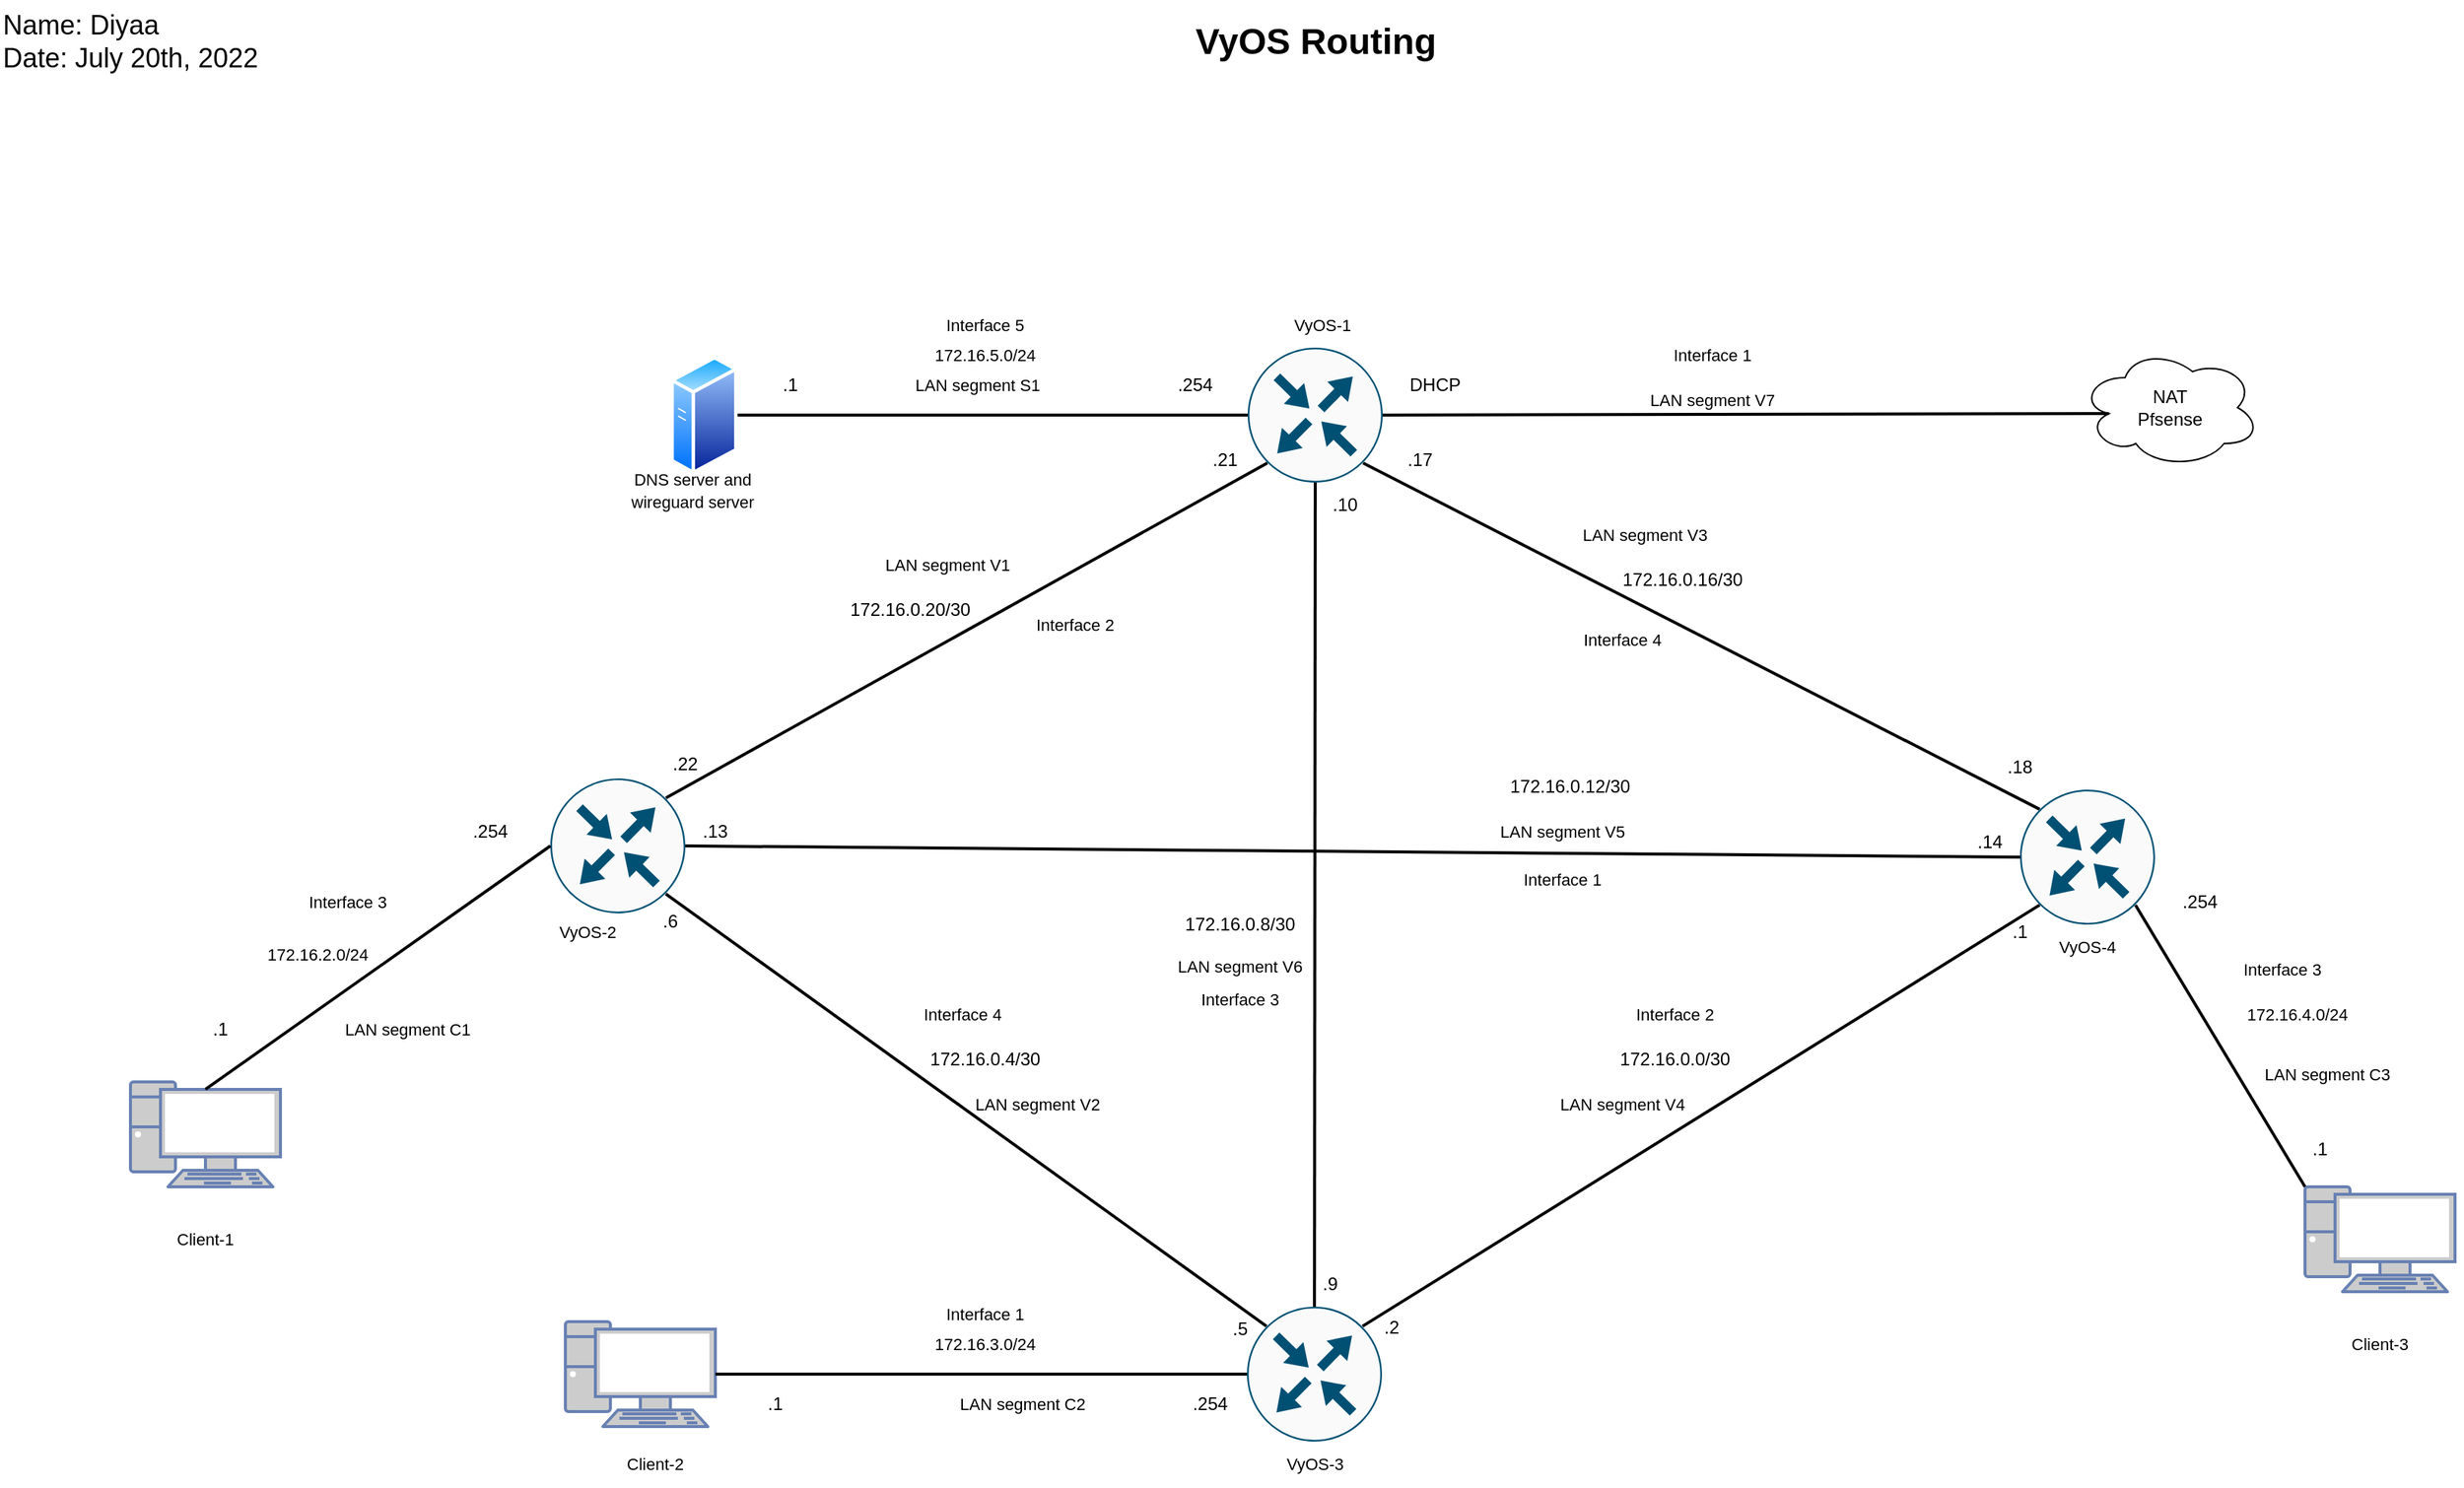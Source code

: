 <mxfile version="24.7.5">
  <diagram name="Network Diagram" id="c37626ed-c26b-45fb-9056-f9ebc6bb27b6">
    <mxGraphModel dx="3068" dy="838" grid="0" gridSize="10" guides="1" tooltips="1" connect="1" arrows="0" fold="1" page="1" pageScale="1" pageWidth="1700" pageHeight="1100" background="none" math="0" shadow="0">
      <root>
        <mxCell id="0" />
        <mxCell id="1" parent="0" />
        <mxCell id="7GmhwYAQH2Y-s8qYgvo9-5" value="" style="endArrow=none;html=1;rounded=0;entryX=0.145;entryY=0.855;entryDx=0;entryDy=0;exitX=0.856;exitY=0.145;exitDx=0;exitDy=0;entryPerimeter=0;exitPerimeter=0;strokeWidth=2;" parent="1" source="7GmhwYAQH2Y-s8qYgvo9-38" target="7GmhwYAQH2Y-s8qYgvo9-37" edge="1">
          <mxGeometry x="0.074" y="-57" width="50" height="50" relative="1" as="geometry">
            <mxPoint x="-1120" y="466" as="sourcePoint" />
            <mxPoint x="-1120" y="521" as="targetPoint" />
            <mxPoint as="offset" />
          </mxGeometry>
        </mxCell>
        <mxCell id="7GmhwYAQH2Y-s8qYgvo9-6" value="" style="endArrow=none;html=1;rounded=0;exitX=0.855;exitY=0.856;exitDx=0;exitDy=0;entryX=0.145;entryY=0.145;entryDx=0;entryDy=0;exitPerimeter=0;entryPerimeter=0;strokeWidth=2;" parent="1" source="7GmhwYAQH2Y-s8qYgvo9-38" target="7GmhwYAQH2Y-s8qYgvo9-39" edge="1">
          <mxGeometry width="50" height="50" relative="1" as="geometry">
            <mxPoint x="-830" y="626" as="sourcePoint" />
            <mxPoint x="-780" y="576" as="targetPoint" />
          </mxGeometry>
        </mxCell>
        <mxCell id="7GmhwYAQH2Y-s8qYgvo9-7" value="" style="endArrow=none;html=1;rounded=0;entryX=0.855;entryY=0.856;entryDx=0;entryDy=0;exitX=0.145;exitY=0.145;exitDx=0;exitDy=0;entryPerimeter=0;exitPerimeter=0;strokeWidth=2;" parent="1" source="7GmhwYAQH2Y-s8qYgvo9-40" target="7GmhwYAQH2Y-s8qYgvo9-37" edge="1">
          <mxGeometry width="50" height="50" relative="1" as="geometry">
            <mxPoint x="-830" y="626" as="sourcePoint" />
            <mxPoint x="-780" y="576" as="targetPoint" />
          </mxGeometry>
        </mxCell>
        <mxCell id="7GmhwYAQH2Y-s8qYgvo9-8" value="" style="endArrow=none;html=1;rounded=0;entryX=0.145;entryY=0.855;entryDx=0;entryDy=0;exitX=0.856;exitY=0.145;exitDx=0;exitDy=0;exitPerimeter=0;entryPerimeter=0;strokeWidth=2;" parent="1" source="7GmhwYAQH2Y-s8qYgvo9-39" target="7GmhwYAQH2Y-s8qYgvo9-40" edge="1">
          <mxGeometry width="50" height="50" relative="1" as="geometry">
            <mxPoint x="-830" y="626" as="sourcePoint" />
            <mxPoint x="-780" y="576" as="targetPoint" />
          </mxGeometry>
        </mxCell>
        <mxCell id="7GmhwYAQH2Y-s8qYgvo9-9" value="" style="endArrow=none;html=1;rounded=0;exitX=0.5;exitY=0;exitDx=0;exitDy=0;entryX=0.5;entryY=1;entryDx=0;entryDy=0;entryPerimeter=0;exitPerimeter=0;strokeWidth=2;" parent="1" source="7GmhwYAQH2Y-s8qYgvo9-39" target="7GmhwYAQH2Y-s8qYgvo9-37" edge="1">
          <mxGeometry x="0.018" y="-30" width="50" height="50" relative="1" as="geometry">
            <mxPoint x="-770" y="626" as="sourcePoint" />
            <mxPoint x="-720" y="576" as="targetPoint" />
            <mxPoint as="offset" />
          </mxGeometry>
        </mxCell>
        <mxCell id="7GmhwYAQH2Y-s8qYgvo9-10" value="" style="endArrow=none;html=1;rounded=0;exitX=1;exitY=0.5;exitDx=0;exitDy=0;entryX=0;entryY=0.5;entryDx=0;entryDy=0;exitPerimeter=0;entryPerimeter=0;strokeWidth=2;" parent="1" source="7GmhwYAQH2Y-s8qYgvo9-38" target="7GmhwYAQH2Y-s8qYgvo9-40" edge="1">
          <mxGeometry x="0.139" y="5" width="50" height="50" relative="1" as="geometry">
            <mxPoint x="-770" y="626" as="sourcePoint" />
            <mxPoint x="-720" y="576" as="targetPoint" />
            <mxPoint as="offset" />
          </mxGeometry>
        </mxCell>
        <mxCell id="7GmhwYAQH2Y-s8qYgvo9-14" value="NAT&lt;br&gt;Pfsense" style="ellipse;shape=cloud;whiteSpace=wrap;html=1;" parent="1" vertex="1">
          <mxGeometry x="-300" y="246" width="120" height="80" as="geometry" />
        </mxCell>
        <mxCell id="7GmhwYAQH2Y-s8qYgvo9-15" value="" style="endArrow=none;html=1;rounded=0;entryX=1;entryY=0.5;entryDx=0;entryDy=0;exitX=0.16;exitY=0.55;exitDx=0;exitDy=0;exitPerimeter=0;entryPerimeter=0;strokeWidth=2;" parent="1" source="7GmhwYAQH2Y-s8qYgvo9-14" target="7GmhwYAQH2Y-s8qYgvo9-37" edge="1">
          <mxGeometry width="50" height="50" relative="1" as="geometry">
            <mxPoint x="-700" y="536" as="sourcePoint" />
            <mxPoint x="-650" y="486" as="targetPoint" />
          </mxGeometry>
        </mxCell>
        <mxCell id="7GmhwYAQH2Y-s8qYgvo9-17" value="172.16.0.0/30" style="text;html=1;strokeColor=none;fillColor=none;align=center;verticalAlign=middle;whiteSpace=wrap;rounded=0;" parent="1" vertex="1">
          <mxGeometry x="-600" y="706" width="60" height="30" as="geometry" />
        </mxCell>
        <mxCell id="7GmhwYAQH2Y-s8qYgvo9-18" value=".1" style="text;html=1;strokeColor=none;fillColor=none;align=center;verticalAlign=middle;whiteSpace=wrap;rounded=0;" parent="1" vertex="1">
          <mxGeometry x="-370" y="621" width="60" height="30" as="geometry" />
        </mxCell>
        <mxCell id="7GmhwYAQH2Y-s8qYgvo9-19" value=".2" style="text;html=1;strokeColor=none;fillColor=none;align=center;verticalAlign=middle;whiteSpace=wrap;rounded=0;" parent="1" vertex="1">
          <mxGeometry x="-789.5" y="885" width="60" height="30" as="geometry" />
        </mxCell>
        <mxCell id="7GmhwYAQH2Y-s8qYgvo9-20" value="172.16.0.4/30" style="text;html=1;strokeColor=none;fillColor=none;align=center;verticalAlign=middle;whiteSpace=wrap;rounded=0;" parent="1" vertex="1">
          <mxGeometry x="-1060" y="706" width="60" height="30" as="geometry" />
        </mxCell>
        <mxCell id="7GmhwYAQH2Y-s8qYgvo9-21" value="172.16.0.8/30" style="text;html=1;strokeColor=none;fillColor=none;align=center;verticalAlign=middle;whiteSpace=wrap;rounded=0;" parent="1" vertex="1">
          <mxGeometry x="-890.5" y="616" width="60" height="30" as="geometry" />
        </mxCell>
        <mxCell id="7GmhwYAQH2Y-s8qYgvo9-22" value="172.16.0.12/30" style="text;html=1;strokeColor=none;fillColor=none;align=center;verticalAlign=middle;whiteSpace=wrap;rounded=0;" parent="1" vertex="1">
          <mxGeometry x="-670" y="523.5" width="60" height="30" as="geometry" />
        </mxCell>
        <mxCell id="7GmhwYAQH2Y-s8qYgvo9-23" value="172.16.0.16/30" style="text;html=1;strokeColor=none;fillColor=none;align=center;verticalAlign=middle;whiteSpace=wrap;rounded=0;" parent="1" vertex="1">
          <mxGeometry x="-595" y="386" width="60" height="30" as="geometry" />
        </mxCell>
        <mxCell id="7GmhwYAQH2Y-s8qYgvo9-24" value="172.16.0.20/30" style="text;html=1;strokeColor=none;fillColor=none;align=center;verticalAlign=middle;whiteSpace=wrap;rounded=0;" parent="1" vertex="1">
          <mxGeometry x="-1110" y="406" width="60" height="30" as="geometry" />
        </mxCell>
        <mxCell id="7GmhwYAQH2Y-s8qYgvo9-25" value="DHCP" style="text;html=1;strokeColor=none;fillColor=none;align=center;verticalAlign=middle;whiteSpace=wrap;rounded=0;" parent="1" vertex="1">
          <mxGeometry x="-760" y="256" width="60" height="30" as="geometry" />
        </mxCell>
        <mxCell id="7GmhwYAQH2Y-s8qYgvo9-26" value=".5" style="text;html=1;strokeColor=none;fillColor=none;align=center;verticalAlign=middle;whiteSpace=wrap;rounded=0;" parent="1" vertex="1">
          <mxGeometry x="-890.5" y="886" width="60" height="30" as="geometry" />
        </mxCell>
        <mxCell id="7GmhwYAQH2Y-s8qYgvo9-27" value=".6" style="text;html=1;strokeColor=none;fillColor=none;align=center;verticalAlign=middle;whiteSpace=wrap;rounded=0;" parent="1" vertex="1">
          <mxGeometry x="-1270" y="613.5" width="60" height="30" as="geometry" />
        </mxCell>
        <mxCell id="7GmhwYAQH2Y-s8qYgvo9-28" value=".9" style="text;html=1;strokeColor=none;fillColor=none;align=center;verticalAlign=middle;whiteSpace=wrap;rounded=0;" parent="1" vertex="1">
          <mxGeometry x="-830.5" y="856" width="60" height="30" as="geometry" />
        </mxCell>
        <mxCell id="7GmhwYAQH2Y-s8qYgvo9-29" value=".10" style="text;html=1;strokeColor=none;fillColor=none;align=center;verticalAlign=middle;whiteSpace=wrap;rounded=0;" parent="1" vertex="1">
          <mxGeometry x="-820" y="336" width="60" height="30" as="geometry" />
        </mxCell>
        <mxCell id="7GmhwYAQH2Y-s8qYgvo9-30" value=".13" style="text;html=1;strokeColor=none;fillColor=none;align=center;verticalAlign=middle;whiteSpace=wrap;rounded=0;" parent="1" vertex="1">
          <mxGeometry x="-1240" y="553.5" width="60" height="30" as="geometry" />
        </mxCell>
        <mxCell id="7GmhwYAQH2Y-s8qYgvo9-31" value=".14" style="text;html=1;strokeColor=none;fillColor=none;align=center;verticalAlign=middle;whiteSpace=wrap;rounded=0;" parent="1" vertex="1">
          <mxGeometry x="-390" y="561" width="60" height="30" as="geometry" />
        </mxCell>
        <mxCell id="7GmhwYAQH2Y-s8qYgvo9-32" value=".17" style="text;html=1;strokeColor=none;fillColor=none;align=center;verticalAlign=middle;whiteSpace=wrap;rounded=0;" parent="1" vertex="1">
          <mxGeometry x="-770" y="306" width="60" height="30" as="geometry" />
        </mxCell>
        <mxCell id="7GmhwYAQH2Y-s8qYgvo9-33" value=".18" style="text;html=1;strokeColor=none;fillColor=none;align=center;verticalAlign=middle;whiteSpace=wrap;rounded=0;" parent="1" vertex="1">
          <mxGeometry x="-370" y="511" width="60" height="30" as="geometry" />
        </mxCell>
        <mxCell id="7GmhwYAQH2Y-s8qYgvo9-34" value=".21" style="text;html=1;strokeColor=none;fillColor=none;align=center;verticalAlign=middle;whiteSpace=wrap;rounded=0;" parent="1" vertex="1">
          <mxGeometry x="-900" y="306" width="60" height="30" as="geometry" />
        </mxCell>
        <mxCell id="7GmhwYAQH2Y-s8qYgvo9-35" value=".22" style="text;html=1;strokeColor=none;fillColor=none;align=center;verticalAlign=middle;whiteSpace=wrap;rounded=0;" parent="1" vertex="1">
          <mxGeometry x="-1260" y="508.5" width="60" height="30" as="geometry" />
        </mxCell>
        <mxCell id="7GmhwYAQH2Y-s8qYgvo9-37" value="" style="sketch=0;points=[[0.5,0,0],[1,0.5,0],[0.5,1,0],[0,0.5,0],[0.145,0.145,0],[0.856,0.145,0],[0.855,0.856,0],[0.145,0.855,0]];verticalLabelPosition=middle;html=1;verticalAlign=middle;aspect=fixed;align=center;pointerEvents=1;shape=mxgraph.cisco19.rect;prIcon=router;fillColor=#FAFAFA;strokeColor=#005073;horizontal=1;labelPosition=center;fontColor=#FF0000;fontSize=18;" parent="1" vertex="1">
          <mxGeometry x="-855" y="246" width="90" height="90" as="geometry" />
        </mxCell>
        <mxCell id="7GmhwYAQH2Y-s8qYgvo9-38" value="" style="sketch=0;points=[[0.5,0,0],[1,0.5,0],[0.5,1,0],[0,0.5,0],[0.145,0.145,0],[0.856,0.145,0],[0.855,0.856,0],[0.145,0.855,0]];verticalLabelPosition=middle;html=1;verticalAlign=middle;aspect=fixed;align=center;pointerEvents=1;shape=mxgraph.cisco19.rect;prIcon=router;fillColor=#FAFAFA;strokeColor=#005073;horizontal=1;labelPosition=center;fontColor=#FF0000;fontSize=18;" parent="1" vertex="1">
          <mxGeometry x="-1320" y="533.5" width="90" height="90" as="geometry" />
        </mxCell>
        <mxCell id="7GmhwYAQH2Y-s8qYgvo9-39" value="" style="sketch=0;points=[[0.5,0,0],[1,0.5,0],[0.5,1,0],[0,0.5,0],[0.145,0.145,0],[0.856,0.145,0],[0.855,0.856,0],[0.145,0.855,0]];verticalLabelPosition=middle;html=1;verticalAlign=middle;aspect=fixed;align=center;pointerEvents=1;shape=mxgraph.cisco19.rect;prIcon=router;fillColor=#FAFAFA;strokeColor=#005073;horizontal=1;labelPosition=center;fontColor=#FF0000;fontSize=18;" parent="1" vertex="1">
          <mxGeometry x="-855.5" y="886" width="90" height="90" as="geometry" />
        </mxCell>
        <mxCell id="7GmhwYAQH2Y-s8qYgvo9-40" value="" style="sketch=0;points=[[0.5,0,0],[1,0.5,0],[0.5,1,0],[0,0.5,0],[0.145,0.145,0],[0.856,0.145,0],[0.855,0.856,0],[0.145,0.855,0]];verticalLabelPosition=middle;html=1;verticalAlign=middle;aspect=fixed;align=center;pointerEvents=1;shape=mxgraph.cisco19.rect;prIcon=router;fillColor=#FAFAFA;strokeColor=#005073;horizontal=1;labelPosition=center;fontColor=#FF0000;fontSize=18;" parent="1" vertex="1">
          <mxGeometry x="-340" y="541" width="90" height="90" as="geometry" />
        </mxCell>
        <mxCell id="7GmhwYAQH2Y-s8qYgvo9-42" value="" style="fontColor=#0066CC;verticalAlign=top;verticalLabelPosition=bottom;labelPosition=center;align=center;html=1;outlineConnect=0;fillColor=#CCCCCC;strokeColor=#6881B3;gradientColor=none;gradientDirection=north;strokeWidth=2;shape=mxgraph.networks.pc;fontSize=18;" parent="1" vertex="1">
          <mxGeometry x="-1600" y="736" width="100" height="70" as="geometry" />
        </mxCell>
        <mxCell id="7GmhwYAQH2Y-s8qYgvo9-43" value="" style="fontColor=#0066CC;verticalAlign=top;verticalLabelPosition=bottom;labelPosition=center;align=center;html=1;outlineConnect=0;fillColor=#CCCCCC;strokeColor=#6881B3;gradientColor=none;gradientDirection=north;strokeWidth=2;shape=mxgraph.networks.pc;fontSize=18;" parent="1" vertex="1">
          <mxGeometry x="-1310" y="896" width="100" height="70" as="geometry" />
        </mxCell>
        <mxCell id="7GmhwYAQH2Y-s8qYgvo9-44" value="" style="fontColor=#0066CC;verticalAlign=top;verticalLabelPosition=bottom;labelPosition=center;align=center;html=1;outlineConnect=0;fillColor=#CCCCCC;strokeColor=#6881B3;gradientColor=none;gradientDirection=north;strokeWidth=2;shape=mxgraph.networks.pc;fontSize=18;" parent="1" vertex="1">
          <mxGeometry x="-150" y="806" width="100" height="70" as="geometry" />
        </mxCell>
        <mxCell id="7GmhwYAQH2Y-s8qYgvo9-46" value="" style="aspect=fixed;perimeter=ellipsePerimeter;html=1;align=center;shadow=0;dashed=0;spacingTop=3;image;image=img/lib/active_directory/generic_server.svg;fontSize=18;fontColor=#FF0000;" parent="1" vertex="1">
          <mxGeometry x="-1240" y="251" width="44.8" height="80" as="geometry" />
        </mxCell>
        <mxCell id="7GmhwYAQH2Y-s8qYgvo9-47" value="" style="endArrow=none;html=1;rounded=0;fontSize=18;fontColor=#FF0000;entryX=0;entryY=0.5;entryDx=0;entryDy=0;entryPerimeter=0;exitX=1;exitY=0.5;exitDx=0;exitDy=0;strokeWidth=2;" parent="1" source="7GmhwYAQH2Y-s8qYgvo9-46" target="7GmhwYAQH2Y-s8qYgvo9-37" edge="1">
          <mxGeometry width="50" height="50" relative="1" as="geometry">
            <mxPoint x="-1020" y="266" as="sourcePoint" />
            <mxPoint x="-970" y="216" as="targetPoint" />
          </mxGeometry>
        </mxCell>
        <mxCell id="7GmhwYAQH2Y-s8qYgvo9-49" value="&lt;span style=&quot;font-size: 11px;&quot;&gt;LAN segment V7&lt;/span&gt;" style="text;html=1;strokeColor=none;fillColor=none;align=center;verticalAlign=middle;whiteSpace=wrap;rounded=0;" parent="1" vertex="1">
          <mxGeometry x="-600" y="266" width="110" height="30" as="geometry" />
        </mxCell>
        <mxCell id="7GmhwYAQH2Y-s8qYgvo9-50" value="&lt;span style=&quot;font-size: 11px;&quot;&gt;LAN segment V3&lt;/span&gt;" style="text;html=1;strokeColor=none;fillColor=none;align=center;verticalAlign=middle;whiteSpace=wrap;rounded=0;" parent="1" vertex="1">
          <mxGeometry x="-645" y="356" width="110" height="30" as="geometry" />
        </mxCell>
        <mxCell id="7GmhwYAQH2Y-s8qYgvo9-51" value="&lt;span style=&quot;font-size: 11px;&quot;&gt;LAN segment V1&lt;/span&gt;" style="text;html=1;strokeColor=none;fillColor=none;align=center;verticalAlign=middle;whiteSpace=wrap;rounded=0;" parent="1" vertex="1">
          <mxGeometry x="-1110" y="376" width="110" height="30" as="geometry" />
        </mxCell>
        <mxCell id="7GmhwYAQH2Y-s8qYgvo9-53" value="&lt;span style=&quot;font-size: 11px;&quot;&gt;LAN segment V4&lt;/span&gt;" style="text;html=1;strokeColor=none;fillColor=none;align=center;verticalAlign=middle;whiteSpace=wrap;rounded=0;" parent="1" vertex="1">
          <mxGeometry x="-660" y="736" width="110" height="30" as="geometry" />
        </mxCell>
        <mxCell id="7GmhwYAQH2Y-s8qYgvo9-54" value="&lt;span style=&quot;font-size: 11px;&quot;&gt;LAN segment V2&lt;/span&gt;" style="text;html=1;strokeColor=none;fillColor=none;align=center;verticalAlign=middle;whiteSpace=wrap;rounded=0;" parent="1" vertex="1">
          <mxGeometry x="-1050" y="736" width="110" height="30" as="geometry" />
        </mxCell>
        <mxCell id="7GmhwYAQH2Y-s8qYgvo9-55" value="&lt;span style=&quot;font-size: 11px;&quot;&gt;LAN segment V6&lt;/span&gt;" style="text;html=1;strokeColor=none;fillColor=none;align=center;verticalAlign=middle;whiteSpace=wrap;rounded=0;" parent="1" vertex="1">
          <mxGeometry x="-915.5" y="643.5" width="110" height="30" as="geometry" />
        </mxCell>
        <mxCell id="7GmhwYAQH2Y-s8qYgvo9-56" value="&lt;span style=&quot;font-size: 11px;&quot;&gt;LAN segment V5&lt;/span&gt;" style="text;html=1;strokeColor=none;fillColor=none;align=center;verticalAlign=middle;whiteSpace=wrap;rounded=0;" parent="1" vertex="1">
          <mxGeometry x="-700" y="553.5" width="110" height="30" as="geometry" />
        </mxCell>
        <mxCell id="7GmhwYAQH2Y-s8qYgvo9-57" value="&lt;span style=&quot;font-size: 11px;&quot;&gt;LAN segment S1&lt;/span&gt;" style="text;html=1;strokeColor=none;fillColor=none;align=center;verticalAlign=middle;whiteSpace=wrap;rounded=0;" parent="1" vertex="1">
          <mxGeometry x="-1090" y="256" width="110" height="30" as="geometry" />
        </mxCell>
        <mxCell id="7GmhwYAQH2Y-s8qYgvo9-58" value="&lt;span style=&quot;font-size: 11px;&quot;&gt;LAN segment C1&lt;/span&gt;" style="text;html=1;strokeColor=none;fillColor=none;align=center;verticalAlign=middle;whiteSpace=wrap;rounded=0;" parent="1" vertex="1">
          <mxGeometry x="-1470" y="686" width="110" height="30" as="geometry" />
        </mxCell>
        <mxCell id="7GmhwYAQH2Y-s8qYgvo9-59" value="&lt;span style=&quot;font-size: 11px;&quot;&gt;LAN segment C2&lt;/span&gt;" style="text;html=1;strokeColor=none;fillColor=none;align=center;verticalAlign=middle;whiteSpace=wrap;rounded=0;" parent="1" vertex="1">
          <mxGeometry x="-1060" y="936" width="110" height="30" as="geometry" />
        </mxCell>
        <mxCell id="7GmhwYAQH2Y-s8qYgvo9-60" value="&lt;span style=&quot;font-size: 11px;&quot;&gt;LAN segment C3&lt;/span&gt;" style="text;html=1;strokeColor=none;fillColor=none;align=center;verticalAlign=middle;whiteSpace=wrap;rounded=0;" parent="1" vertex="1">
          <mxGeometry x="-190" y="716" width="110" height="30" as="geometry" />
        </mxCell>
        <mxCell id="7GmhwYAQH2Y-s8qYgvo9-61" value="" style="endArrow=none;html=1;rounded=0;fontFamily=Helvetica;fontSize=11;fontColor=#FFFFFF;entryX=0.855;entryY=0.856;entryDx=0;entryDy=0;entryPerimeter=0;exitX=0;exitY=0;exitDx=0;exitDy=0;exitPerimeter=0;strokeWidth=2;" parent="1" source="7GmhwYAQH2Y-s8qYgvo9-44" target="7GmhwYAQH2Y-s8qYgvo9-40" edge="1">
          <mxGeometry width="50" height="50" relative="1" as="geometry">
            <mxPoint x="-810" y="576" as="sourcePoint" />
            <mxPoint x="-760" y="526" as="targetPoint" />
          </mxGeometry>
        </mxCell>
        <mxCell id="7GmhwYAQH2Y-s8qYgvo9-64" value="" style="endArrow=none;html=1;rounded=0;fontFamily=Helvetica;fontSize=11;fontColor=#FFFFFF;exitX=1;exitY=0.5;exitDx=0;exitDy=0;exitPerimeter=0;entryX=0;entryY=0.5;entryDx=0;entryDy=0;entryPerimeter=0;strokeWidth=2;" parent="1" source="7GmhwYAQH2Y-s8qYgvo9-43" target="7GmhwYAQH2Y-s8qYgvo9-39" edge="1">
          <mxGeometry width="50" height="50" relative="1" as="geometry">
            <mxPoint x="-810" y="576" as="sourcePoint" />
            <mxPoint x="-760" y="526" as="targetPoint" />
          </mxGeometry>
        </mxCell>
        <mxCell id="7GmhwYAQH2Y-s8qYgvo9-65" value="" style="endArrow=none;html=1;rounded=0;fontFamily=Helvetica;fontSize=11;fontColor=#FFFFFF;entryX=0;entryY=0.5;entryDx=0;entryDy=0;entryPerimeter=0;exitX=0.5;exitY=0.07;exitDx=0;exitDy=0;exitPerimeter=0;strokeWidth=2;" parent="1" source="7GmhwYAQH2Y-s8qYgvo9-42" target="7GmhwYAQH2Y-s8qYgvo9-38" edge="1">
          <mxGeometry width="50" height="50" relative="1" as="geometry">
            <mxPoint x="-1400" y="806" as="sourcePoint" />
            <mxPoint x="-760" y="526" as="targetPoint" />
          </mxGeometry>
        </mxCell>
        <mxCell id="7GmhwYAQH2Y-s8qYgvo9-67" value="&lt;span style=&quot;font-size: 11px;&quot;&gt;172.16.2.0/24&lt;/span&gt;" style="text;html=1;strokeColor=none;fillColor=none;align=center;verticalAlign=middle;whiteSpace=wrap;rounded=0;" parent="1" vertex="1">
          <mxGeometry x="-1530" y="636" width="110" height="30" as="geometry" />
        </mxCell>
        <mxCell id="7GmhwYAQH2Y-s8qYgvo9-68" value="&lt;span style=&quot;font-size: 11px;&quot;&gt;172.16.3.0/24&lt;/span&gt;" style="text;html=1;strokeColor=none;fillColor=none;align=center;verticalAlign=middle;whiteSpace=wrap;rounded=0;" parent="1" vertex="1">
          <mxGeometry x="-1085" y="896" width="110" height="30" as="geometry" />
        </mxCell>
        <mxCell id="7GmhwYAQH2Y-s8qYgvo9-69" value="&lt;span style=&quot;font-size: 11px;&quot;&gt;172.16.4.0/24&lt;/span&gt;" style="text;html=1;strokeColor=none;fillColor=none;align=center;verticalAlign=middle;whiteSpace=wrap;rounded=0;" parent="1" vertex="1">
          <mxGeometry x="-210" y="676" width="110" height="30" as="geometry" />
        </mxCell>
        <mxCell id="7GmhwYAQH2Y-s8qYgvo9-70" value="&lt;span style=&quot;font-size: 11px;&quot;&gt;172.16.5.0/24&lt;/span&gt;" style="text;html=1;strokeColor=none;fillColor=none;align=center;verticalAlign=middle;whiteSpace=wrap;rounded=0;" parent="1" vertex="1">
          <mxGeometry x="-1085" y="236" width="110" height="30" as="geometry" />
        </mxCell>
        <mxCell id="7GmhwYAQH2Y-s8qYgvo9-71" value=".254" style="text;html=1;strokeColor=none;fillColor=none;align=center;verticalAlign=middle;whiteSpace=wrap;rounded=0;" parent="1" vertex="1">
          <mxGeometry x="-1390" y="553.5" width="60" height="30" as="geometry" />
        </mxCell>
        <mxCell id="7GmhwYAQH2Y-s8qYgvo9-72" value=".254" style="text;html=1;strokeColor=none;fillColor=none;align=center;verticalAlign=middle;whiteSpace=wrap;rounded=0;" parent="1" vertex="1">
          <mxGeometry x="-910" y="936" width="60" height="30" as="geometry" />
        </mxCell>
        <mxCell id="7GmhwYAQH2Y-s8qYgvo9-73" value=".254" style="text;html=1;strokeColor=none;fillColor=none;align=center;verticalAlign=middle;whiteSpace=wrap;rounded=0;" parent="1" vertex="1">
          <mxGeometry x="-250" y="601" width="60" height="30" as="geometry" />
        </mxCell>
        <mxCell id="7GmhwYAQH2Y-s8qYgvo9-74" value=".254" style="text;html=1;strokeColor=none;fillColor=none;align=center;verticalAlign=middle;whiteSpace=wrap;rounded=0;" parent="1" vertex="1">
          <mxGeometry x="-920" y="256" width="60" height="30" as="geometry" />
        </mxCell>
        <mxCell id="7GmhwYAQH2Y-s8qYgvo9-75" value=".1" style="text;html=1;strokeColor=none;fillColor=none;align=center;verticalAlign=middle;whiteSpace=wrap;rounded=0;" parent="1" vertex="1">
          <mxGeometry x="-1570" y="686" width="60" height="30" as="geometry" />
        </mxCell>
        <mxCell id="7GmhwYAQH2Y-s8qYgvo9-76" value=".1" style="text;html=1;strokeColor=none;fillColor=none;align=center;verticalAlign=middle;whiteSpace=wrap;rounded=0;" parent="1" vertex="1">
          <mxGeometry x="-1190" y="256" width="60" height="30" as="geometry" />
        </mxCell>
        <mxCell id="7GmhwYAQH2Y-s8qYgvo9-77" value=".1" style="text;html=1;strokeColor=none;fillColor=none;align=center;verticalAlign=middle;whiteSpace=wrap;rounded=0;" parent="1" vertex="1">
          <mxGeometry x="-1200" y="936" width="60" height="30" as="geometry" />
        </mxCell>
        <mxCell id="7GmhwYAQH2Y-s8qYgvo9-79" value=".1" style="text;html=1;strokeColor=none;fillColor=none;align=center;verticalAlign=middle;whiteSpace=wrap;rounded=0;" parent="1" vertex="1">
          <mxGeometry x="-170" y="766" width="60" height="30" as="geometry" />
        </mxCell>
        <mxCell id="7GmhwYAQH2Y-s8qYgvo9-80" value="&lt;span style=&quot;font-size: 11px;&quot;&gt;DNS server and wireguard server&lt;/span&gt;" style="text;html=1;strokeColor=none;fillColor=none;align=center;verticalAlign=middle;whiteSpace=wrap;rounded=0;" parent="1" vertex="1">
          <mxGeometry x="-1280" y="326" width="110" height="30" as="geometry" />
        </mxCell>
        <mxCell id="7GmhwYAQH2Y-s8qYgvo9-81" value="&lt;span style=&quot;font-size: 11px;&quot;&gt;Client-1&lt;/span&gt;" style="text;html=1;strokeColor=none;fillColor=none;align=center;verticalAlign=middle;whiteSpace=wrap;rounded=0;" parent="1" vertex="1">
          <mxGeometry x="-1605" y="826" width="110" height="30" as="geometry" />
        </mxCell>
        <mxCell id="7GmhwYAQH2Y-s8qYgvo9-82" value="&lt;span style=&quot;font-size: 11px;&quot;&gt;Client-2&lt;/span&gt;" style="text;html=1;strokeColor=none;fillColor=none;align=center;verticalAlign=middle;whiteSpace=wrap;rounded=0;" parent="1" vertex="1">
          <mxGeometry x="-1305.2" y="976" width="110" height="30" as="geometry" />
        </mxCell>
        <mxCell id="7GmhwYAQH2Y-s8qYgvo9-83" value="&lt;span style=&quot;font-size: 11px;&quot;&gt;Client-3&lt;/span&gt;" style="text;html=1;strokeColor=none;fillColor=none;align=center;verticalAlign=middle;whiteSpace=wrap;rounded=0;" parent="1" vertex="1">
          <mxGeometry x="-155" y="896" width="110" height="30" as="geometry" />
        </mxCell>
        <mxCell id="7GmhwYAQH2Y-s8qYgvo9-84" value="&lt;span style=&quot;font-size: 11px;&quot;&gt;Interface 1&lt;/span&gt;" style="text;html=1;strokeColor=none;fillColor=none;align=center;verticalAlign=middle;whiteSpace=wrap;rounded=0;" parent="1" vertex="1">
          <mxGeometry x="-600" y="236" width="110" height="30" as="geometry" />
        </mxCell>
        <mxCell id="7GmhwYAQH2Y-s8qYgvo9-85" value="&lt;span style=&quot;font-size: 11px;&quot;&gt;Interface 2&lt;/span&gt;" style="text;html=1;strokeColor=none;fillColor=none;align=center;verticalAlign=middle;whiteSpace=wrap;rounded=0;" parent="1" vertex="1">
          <mxGeometry x="-1025.5" y="416" width="110" height="30" as="geometry" />
        </mxCell>
        <mxCell id="7GmhwYAQH2Y-s8qYgvo9-86" value="&lt;span style=&quot;font-size: 11px;&quot;&gt;Interface 3&lt;/span&gt;" style="text;html=1;strokeColor=none;fillColor=none;align=center;verticalAlign=middle;whiteSpace=wrap;rounded=0;" parent="1" vertex="1">
          <mxGeometry x="-915.5" y="666" width="110" height="30" as="geometry" />
        </mxCell>
        <mxCell id="7GmhwYAQH2Y-s8qYgvo9-87" value="&lt;span style=&quot;font-size: 11px;&quot;&gt;Interface 4&lt;/span&gt;" style="text;html=1;strokeColor=none;fillColor=none;align=center;verticalAlign=middle;whiteSpace=wrap;rounded=0;" parent="1" vertex="1">
          <mxGeometry x="-660" y="426" width="110" height="30" as="geometry" />
        </mxCell>
        <mxCell id="7GmhwYAQH2Y-s8qYgvo9-88" value="&lt;span style=&quot;font-size: 11px;&quot;&gt;Interface 5&lt;/span&gt;" style="text;html=1;strokeColor=none;fillColor=none;align=center;verticalAlign=middle;whiteSpace=wrap;rounded=0;" parent="1" vertex="1">
          <mxGeometry x="-1085" y="216" width="110" height="30" as="geometry" />
        </mxCell>
        <mxCell id="7GmhwYAQH2Y-s8qYgvo9-89" value="&lt;span style=&quot;font-size: 11px;&quot;&gt;Interface 1&lt;/span&gt;" style="text;html=1;strokeColor=none;fillColor=none;align=center;verticalAlign=middle;whiteSpace=wrap;rounded=0;" parent="1" vertex="1">
          <mxGeometry x="-700" y="586" width="110" height="30" as="geometry" />
        </mxCell>
        <mxCell id="7GmhwYAQH2Y-s8qYgvo9-90" value="&lt;span style=&quot;font-size: 11px;&quot;&gt;Interface 4&lt;/span&gt;" style="text;html=1;strokeColor=none;fillColor=none;align=center;verticalAlign=middle;whiteSpace=wrap;rounded=0;" parent="1" vertex="1">
          <mxGeometry x="-1100" y="676" width="110" height="30" as="geometry" />
        </mxCell>
        <mxCell id="7GmhwYAQH2Y-s8qYgvo9-91" value="&lt;span style=&quot;font-size: 11px;&quot;&gt;Interface 3&lt;/span&gt;" style="text;html=1;strokeColor=none;fillColor=none;align=center;verticalAlign=middle;whiteSpace=wrap;rounded=0;" parent="1" vertex="1">
          <mxGeometry x="-1510" y="601" width="110" height="30" as="geometry" />
        </mxCell>
        <mxCell id="7GmhwYAQH2Y-s8qYgvo9-92" value="&lt;span style=&quot;font-size: 11px;&quot;&gt;Interface 2&lt;/span&gt;" style="text;html=1;strokeColor=none;fillColor=none;align=center;verticalAlign=middle;whiteSpace=wrap;rounded=0;" parent="1" vertex="1">
          <mxGeometry x="-625" y="676" width="110" height="30" as="geometry" />
        </mxCell>
        <mxCell id="7GmhwYAQH2Y-s8qYgvo9-93" value="&lt;span style=&quot;font-size: 11px;&quot;&gt;Interface 1&lt;/span&gt;" style="text;html=1;strokeColor=none;fillColor=none;align=center;verticalAlign=middle;whiteSpace=wrap;rounded=0;" parent="1" vertex="1">
          <mxGeometry x="-1085" y="876" width="110" height="30" as="geometry" />
        </mxCell>
        <mxCell id="7GmhwYAQH2Y-s8qYgvo9-94" value="&lt;span style=&quot;font-size: 11px;&quot;&gt;Interface 3&lt;/span&gt;" style="text;html=1;strokeColor=none;fillColor=none;align=center;verticalAlign=middle;whiteSpace=wrap;rounded=0;" parent="1" vertex="1">
          <mxGeometry x="-220" y="646" width="110" height="30" as="geometry" />
        </mxCell>
        <mxCell id="7GmhwYAQH2Y-s8qYgvo9-95" value="&lt;span style=&quot;font-size: 11px;&quot;&gt;VyOS-1&lt;/span&gt;" style="text;html=1;strokeColor=none;fillColor=none;align=center;verticalAlign=middle;whiteSpace=wrap;rounded=0;" parent="1" vertex="1">
          <mxGeometry x="-860" y="216" width="110" height="30" as="geometry" />
        </mxCell>
        <mxCell id="7GmhwYAQH2Y-s8qYgvo9-98" value="&lt;span style=&quot;font-size: 11px;&quot;&gt;VyOS-2&lt;/span&gt;" style="text;html=1;strokeColor=none;fillColor=none;align=center;verticalAlign=middle;whiteSpace=wrap;rounded=0;" parent="1" vertex="1">
          <mxGeometry x="-1350" y="621" width="110" height="30" as="geometry" />
        </mxCell>
        <mxCell id="7GmhwYAQH2Y-s8qYgvo9-99" value="&lt;span style=&quot;font-size: 11px;&quot;&gt;VyOS-3&lt;/span&gt;" style="text;html=1;strokeColor=none;fillColor=none;align=center;verticalAlign=middle;whiteSpace=wrap;rounded=0;" parent="1" vertex="1">
          <mxGeometry x="-865" y="976" width="110" height="30" as="geometry" />
        </mxCell>
        <mxCell id="7GmhwYAQH2Y-s8qYgvo9-100" value="&lt;span style=&quot;font-size: 11px;&quot;&gt;VyOS-4&lt;/span&gt;" style="text;html=1;strokeColor=none;fillColor=none;align=center;verticalAlign=middle;whiteSpace=wrap;rounded=0;" parent="1" vertex="1">
          <mxGeometry x="-350" y="631" width="110" height="30" as="geometry" />
        </mxCell>
        <mxCell id="uckrVdwTioHU80fQSKT3-1" value="VyOS Routing" style="text;strokeColor=none;fillColor=none;html=1;fontSize=24;fontStyle=1;verticalAlign=middle;align=center;" parent="1" vertex="1">
          <mxGeometry x="-900.5" y="22" width="180" height="40" as="geometry" />
        </mxCell>
        <mxCell id="uckrVdwTioHU80fQSKT3-2" value="Name: Diyaa&lt;div style=&quot;font-size: 18px;&quot;&gt;Date: July 20th, 2022&lt;/div&gt;" style="text;html=1;align=left;verticalAlign=middle;resizable=0;points=[];autosize=1;strokeColor=none;fillColor=none;fontSize=18;" parent="1" vertex="1">
          <mxGeometry x="-1687" y="14.5" width="188" height="55" as="geometry" />
        </mxCell>
      </root>
    </mxGraphModel>
  </diagram>
</mxfile>

